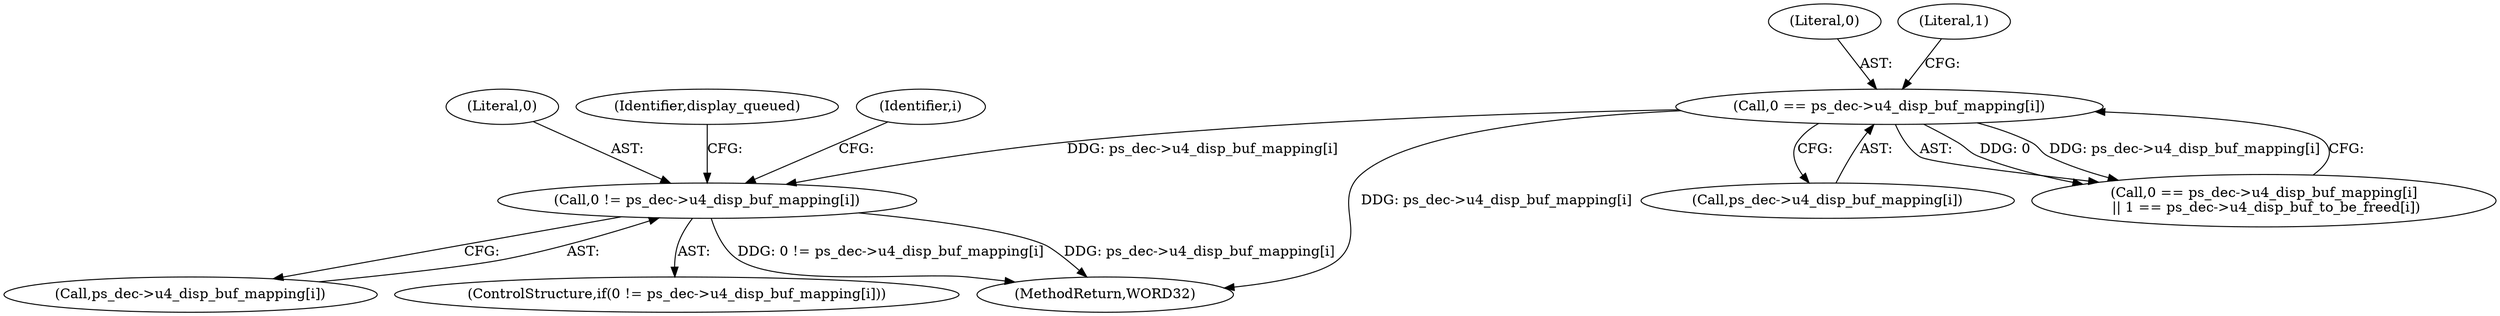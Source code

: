 digraph "0_Android_33ef7de9ddc8ea7eb9cbc440d1cf89957a0c267b@array" {
"1000643" [label="(Call,0 != ps_dec->u4_disp_buf_mapping[i])"];
"1000568" [label="(Call,0 == ps_dec->u4_disp_buf_mapping[i])"];
"1000645" [label="(Call,ps_dec->u4_disp_buf_mapping[i])"];
"1000644" [label="(Literal,0)"];
"1000652" [label="(Identifier,display_queued)"];
"1000570" [label="(Call,ps_dec->u4_disp_buf_mapping[i])"];
"1000642" [label="(ControlStructure,if(0 != ps_dec->u4_disp_buf_mapping[i]))"];
"1000643" [label="(Call,0 != ps_dec->u4_disp_buf_mapping[i])"];
"1000567" [label="(Call,0 == ps_dec->u4_disp_buf_mapping[i]\n || 1 == ps_dec->u4_disp_buf_to_be_freed[i])"];
"1000569" [label="(Literal,0)"];
"1002186" [label="(MethodReturn,WORD32)"];
"1000576" [label="(Literal,1)"];
"1000640" [label="(Identifier,i)"];
"1000568" [label="(Call,0 == ps_dec->u4_disp_buf_mapping[i])"];
"1000643" -> "1000642"  [label="AST: "];
"1000643" -> "1000645"  [label="CFG: "];
"1000644" -> "1000643"  [label="AST: "];
"1000645" -> "1000643"  [label="AST: "];
"1000652" -> "1000643"  [label="CFG: "];
"1000640" -> "1000643"  [label="CFG: "];
"1000643" -> "1002186"  [label="DDG: 0 != ps_dec->u4_disp_buf_mapping[i]"];
"1000643" -> "1002186"  [label="DDG: ps_dec->u4_disp_buf_mapping[i]"];
"1000568" -> "1000643"  [label="DDG: ps_dec->u4_disp_buf_mapping[i]"];
"1000568" -> "1000567"  [label="AST: "];
"1000568" -> "1000570"  [label="CFG: "];
"1000569" -> "1000568"  [label="AST: "];
"1000570" -> "1000568"  [label="AST: "];
"1000576" -> "1000568"  [label="CFG: "];
"1000567" -> "1000568"  [label="CFG: "];
"1000568" -> "1002186"  [label="DDG: ps_dec->u4_disp_buf_mapping[i]"];
"1000568" -> "1000567"  [label="DDG: 0"];
"1000568" -> "1000567"  [label="DDG: ps_dec->u4_disp_buf_mapping[i]"];
}
